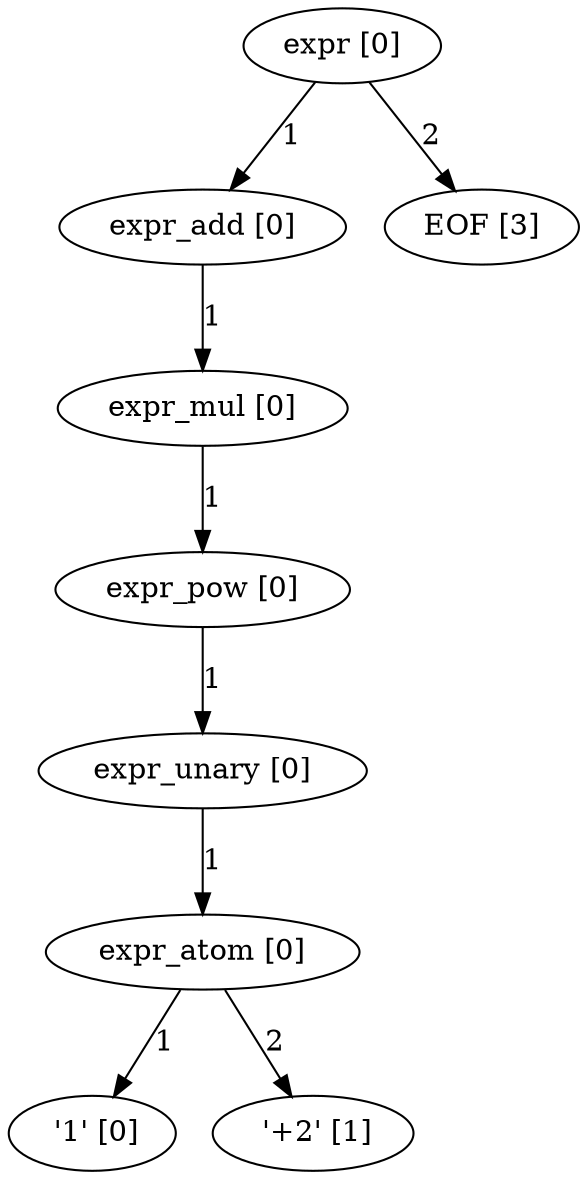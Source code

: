 digraph arpeggio_graph {
1880125234128 [label="expr [0]"];
1880125234128->1880125234000 [label="1"]

1880125234000 [label="expr_add [0]"];
1880125234000->1880125233872 [label="1"]

1880125233872 [label="expr_mul [0]"];
1880125233872->1880125233744 [label="1"]

1880125233744 [label="expr_pow [0]"];
1880125233744->1880125233616 [label="1"]

1880125233616 [label="expr_unary [0]"];
1880125233616->1880125233488 [label="1"]

1880125233488 [label="expr_atom [0]"];
1880125233488->1880125146624 [label="1"]

1880125146624 [label=" '1' [0]"];
1880125233488->1880125149760 [label="2"]

1880125149760 [label=" '+2' [1]"];
1880125234128->1880125149424 [label="2"]

1880125149424 [label="EOF [3]"];
}
